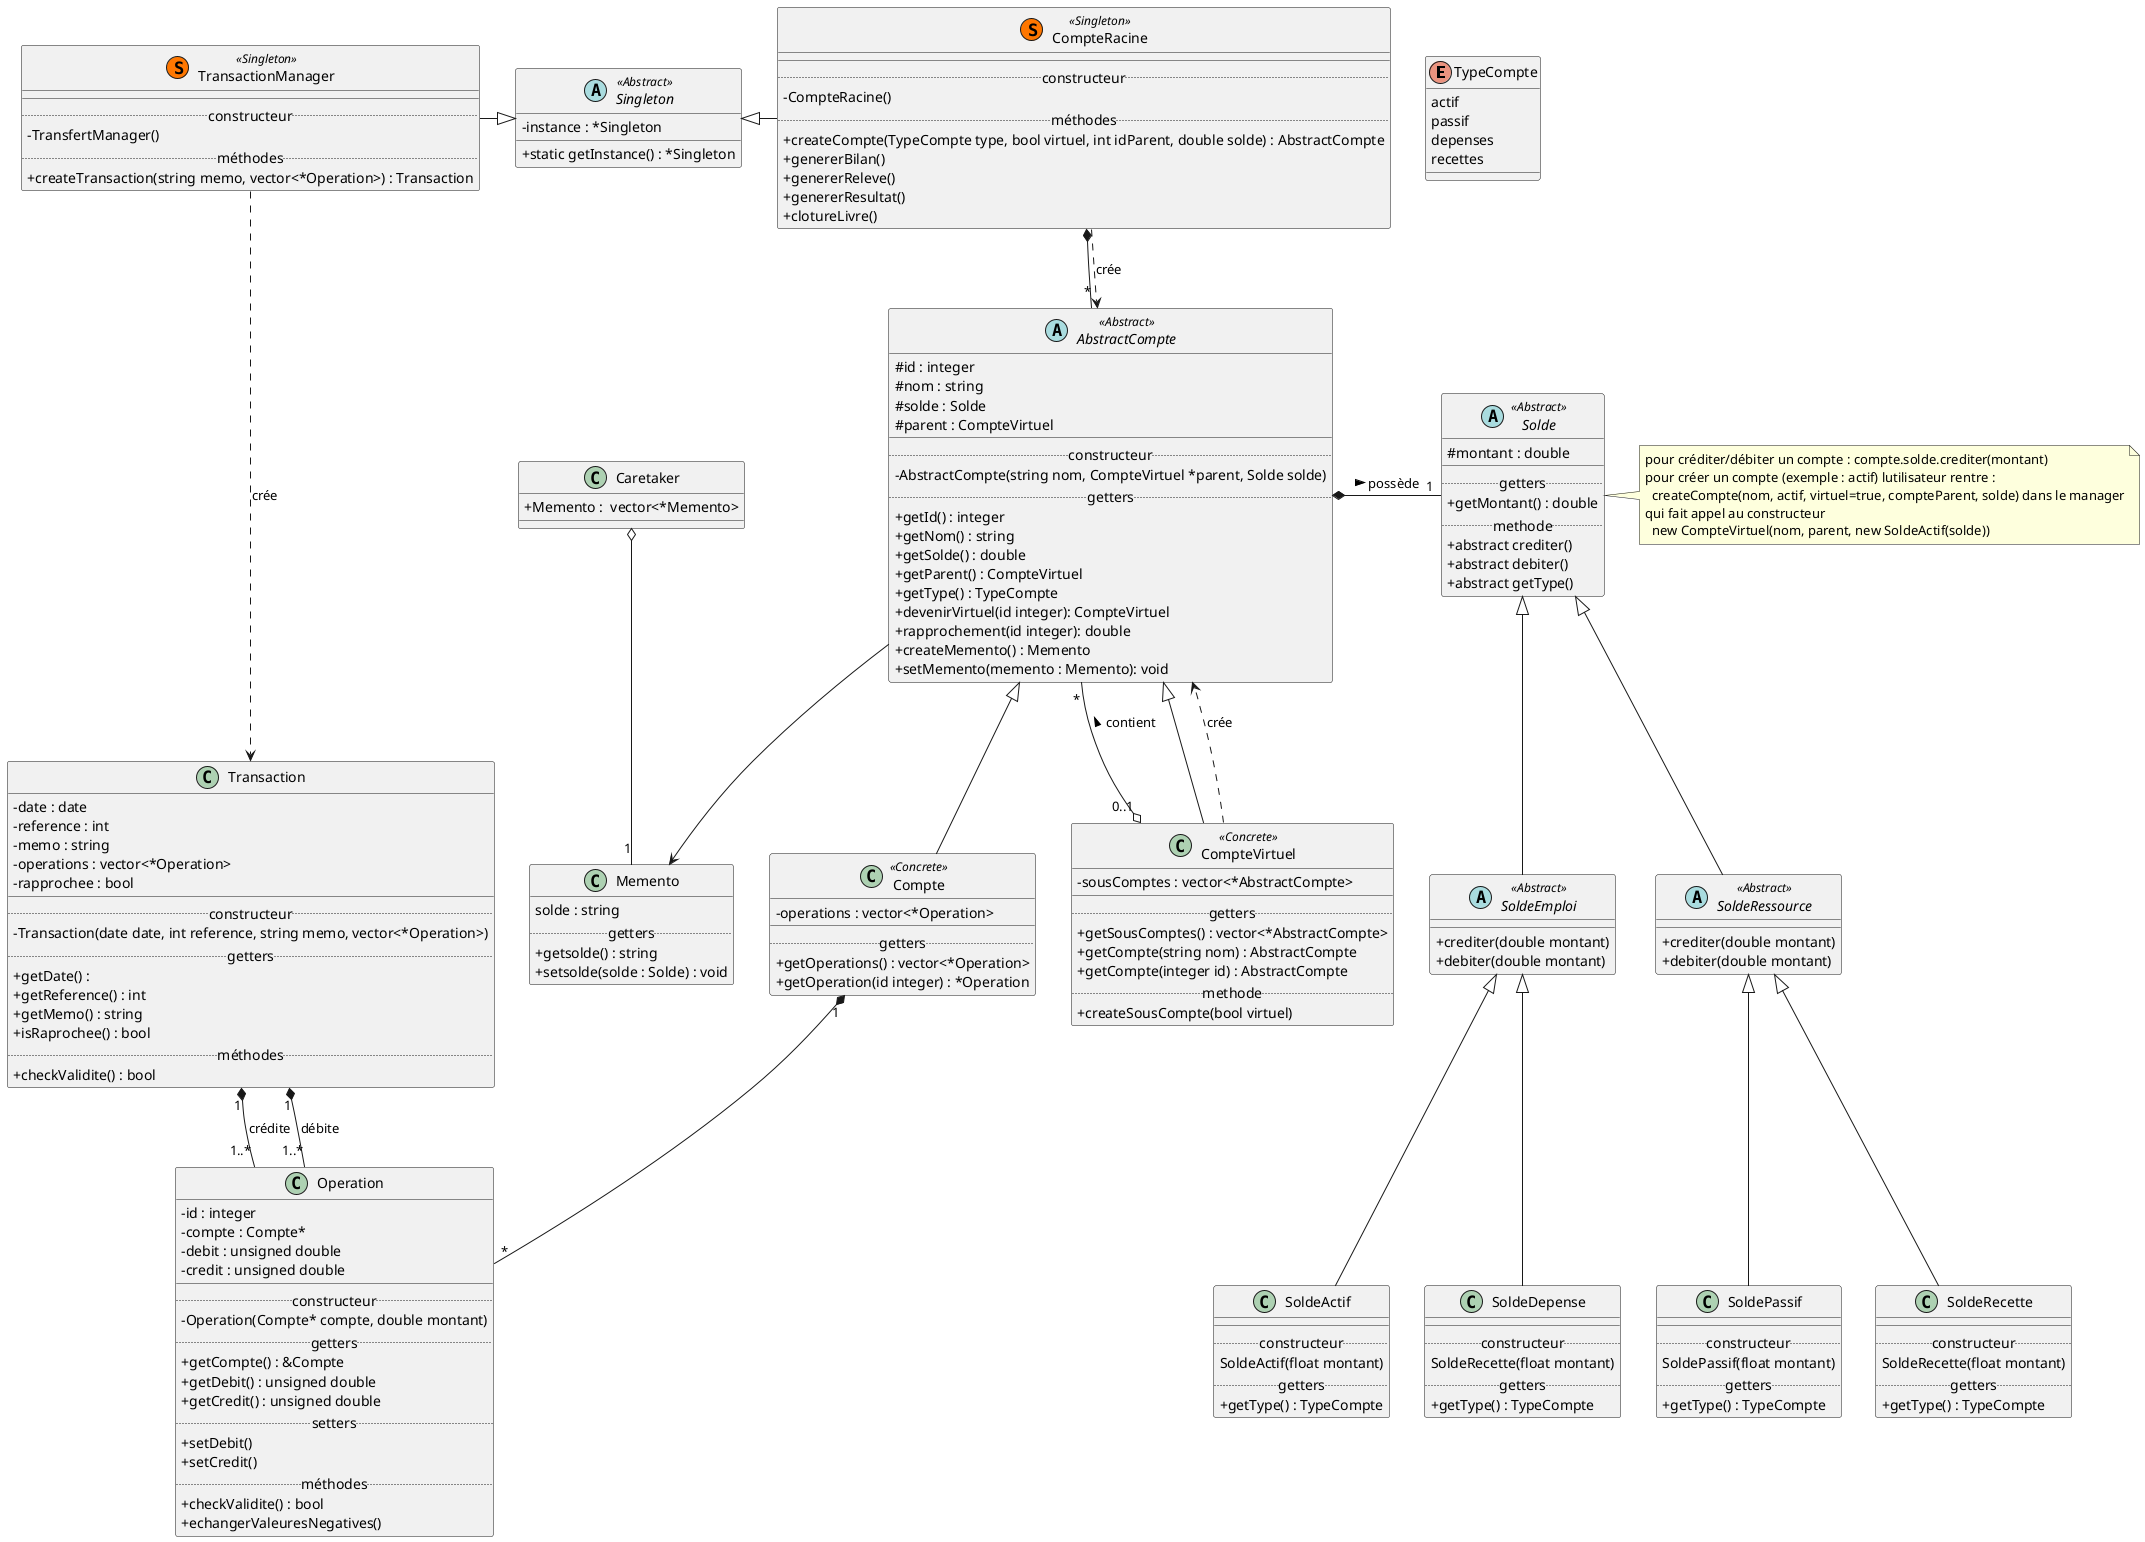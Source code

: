 @startuml
skinparam classAttributeIconSize 0

enum TypeCompte {
  actif
  passif
  depenses
  recettes
}

abstract class AbstractCompte <<Abstract>> {
  # id : integer
  # nom : string
  # solde : Solde
  # parent : CompteVirtuel
  __
  .. constructeur ..
  -AbstractCompte(string nom, CompteVirtuel *parent, Solde solde)
  .. getters ..
  +getId() : integer
  +getNom() : string
  +getSolde() : double
  +getParent() : CompteVirtuel
  +getType() : TypeCompte
  +devenirVirtuel(id integer): CompteVirtuel
  +rapprochement(id integer): double
  +createMemento() : Memento
  +setMemento(memento : Memento): void
}

class Memento {
    solde : string
    ..getters..
    +getsolde() : string
    +setsolde(solde : Solde) : void
}

class Caretaker {
    +Memento :  vector<*Memento>
}
Caretaker o-- "1" Memento
AbstractCompte-->Memento

abstract class Solde <<Abstract>> {
  #montant : double
  __
  ..getters..
  +getMontant() : double
  ..methode..
  +abstract crediter()
  +abstract debiter()
  +abstract getType()
}

note right
  pour créditer/débiter un compte : compte.solde.crediter(montant)
  pour créer un compte (exemple : actif) lutilisateur rentre :
    createCompte(nom, actif, virtuel=true, compteParent, solde) dans le manager
  qui fait appel au constructeur
    new CompteVirtuel(nom, parent, new SoldeActif(solde))
end note

.AbstractCompte *-right- "1" Solde : possède >

abstract class SoldeEmploi <<Abstract>> {
  +crediter(double montant)
  +debiter(double montant)
}

abstract class SoldeRessource <<Abstract>> {
  +crediter(double montant)
  +debiter(double montant)
}

SoldeEmploi -up-|> Solde
SoldeRessource -up-|> Solde

class SoldeActif {
  __
  ..constructeur..
  SoldeActif(float montant)
  ..getters..
  +getType() : TypeCompte
}

class SoldePassif {
  __
  ..constructeur..
  SoldePassif(float montant)
  ..getters..
  +getType() : TypeCompte
}

class SoldeDepense {
  __
  ..constructeur..
  SoldeRecette(float montant)
  ..getters..
  +getType() : TypeCompte
}

class SoldeRecette {
  __
  ..constructeur..
  SoldeRecette(float montant)
  ..getters..
  +getType() : TypeCompte
}

SoldeEmploi <|-- SoldeActif
SoldeEmploi <|-- SoldeDepense
SoldeRessource <|-- SoldeRecette
SoldeRessource <|-- SoldePassif


class Compte <<Concrete>> {
 -operations : vector<*Operation>
 __
 ..getters..
 +getOperations() : vector<*Operation>
 +getOperation(id integer) : *Operation
}

class CompteVirtuel <<Concrete>> {
  - sousComptes : vector<*AbstractCompte>
  __
  .. getters ..
  +getSousComptes() : vector<*AbstractCompte>
  +getCompte(string nom) : AbstractCompte
  +getCompte(integer id) : AbstractCompte
  .. methode ..
  +createSousCompte(bool virtuel)
}

CompteVirtuel ..> AbstractCompte : crée
AbstractCompte "*" --o "0..1" CompteVirtuel : contient <
AbstractCompte <|-- Compte
AbstractCompte <|-- CompteVirtuel

class CompteRacine << (S,#FF7700) Singleton >> {
  __
  .. constructeur ..
  -CompteRacine()
  .. méthodes ..
  +createCompte(TypeCompte type, bool virtuel, int idParent, double solde) : AbstractCompte
  +genererBilan()
  +genererReleve()
  +genererResultat()
  +clotureLivre()
}

CompteRacine *-- "*" AbstractCompte
CompteRacine ..> AbstractCompte : crée

class Operation {
  -id : integer
  -compte : Compte*
  -debit : unsigned double
  -credit : unsigned double
  __
  .. constructeur ..
  -Operation(Compte* compte, double montant)
  .. getters ..
  +getCompte() : &Compte
  +getDebit() : unsigned double
  +getCredit() : unsigned double
  .. setters ..
  +setDebit()
  +setCredit()
  .. méthodes ..
  +checkValidite() : bool
  +echangerValeuresNegatives()
}

class Transaction {
  -date : date
  -reference : int
  -memo : string
  -operations : vector<*Operation>
  -rapprochee : bool
  __
  .. constructeur ..
  -Transaction(date date, int reference, string memo, vector<*Operation>)
  .. getters ..
  +getDate() :
  +getReference() : int
  +getMemo() : string
  +isRaprochee() : bool
  .. méthodes ..
  +checkValidite() : bool
}

Transaction "1" *-- "1..*" Operation :crédite
Transaction "1" *-- "1..*" Operation :débite
Compte "1" *-- "*" Operation

class TransactionManager << (S,#FF7700) Singleton >> {
  __
  .. constructeur ..
  -TransfertManager()
  .. méthodes ..
  +createTransaction(string memo, vector<*Operation>) : Transaction
}

TransactionManager ..> Transaction : crée

abstract class Singleton <<Abstract>> {
  -instance : *Singleton
  __
  +static getInstance() : *Singleton
}

Singleton <|-left- TransactionManager
Singleton <|-right- CompteRacine


@enduml
